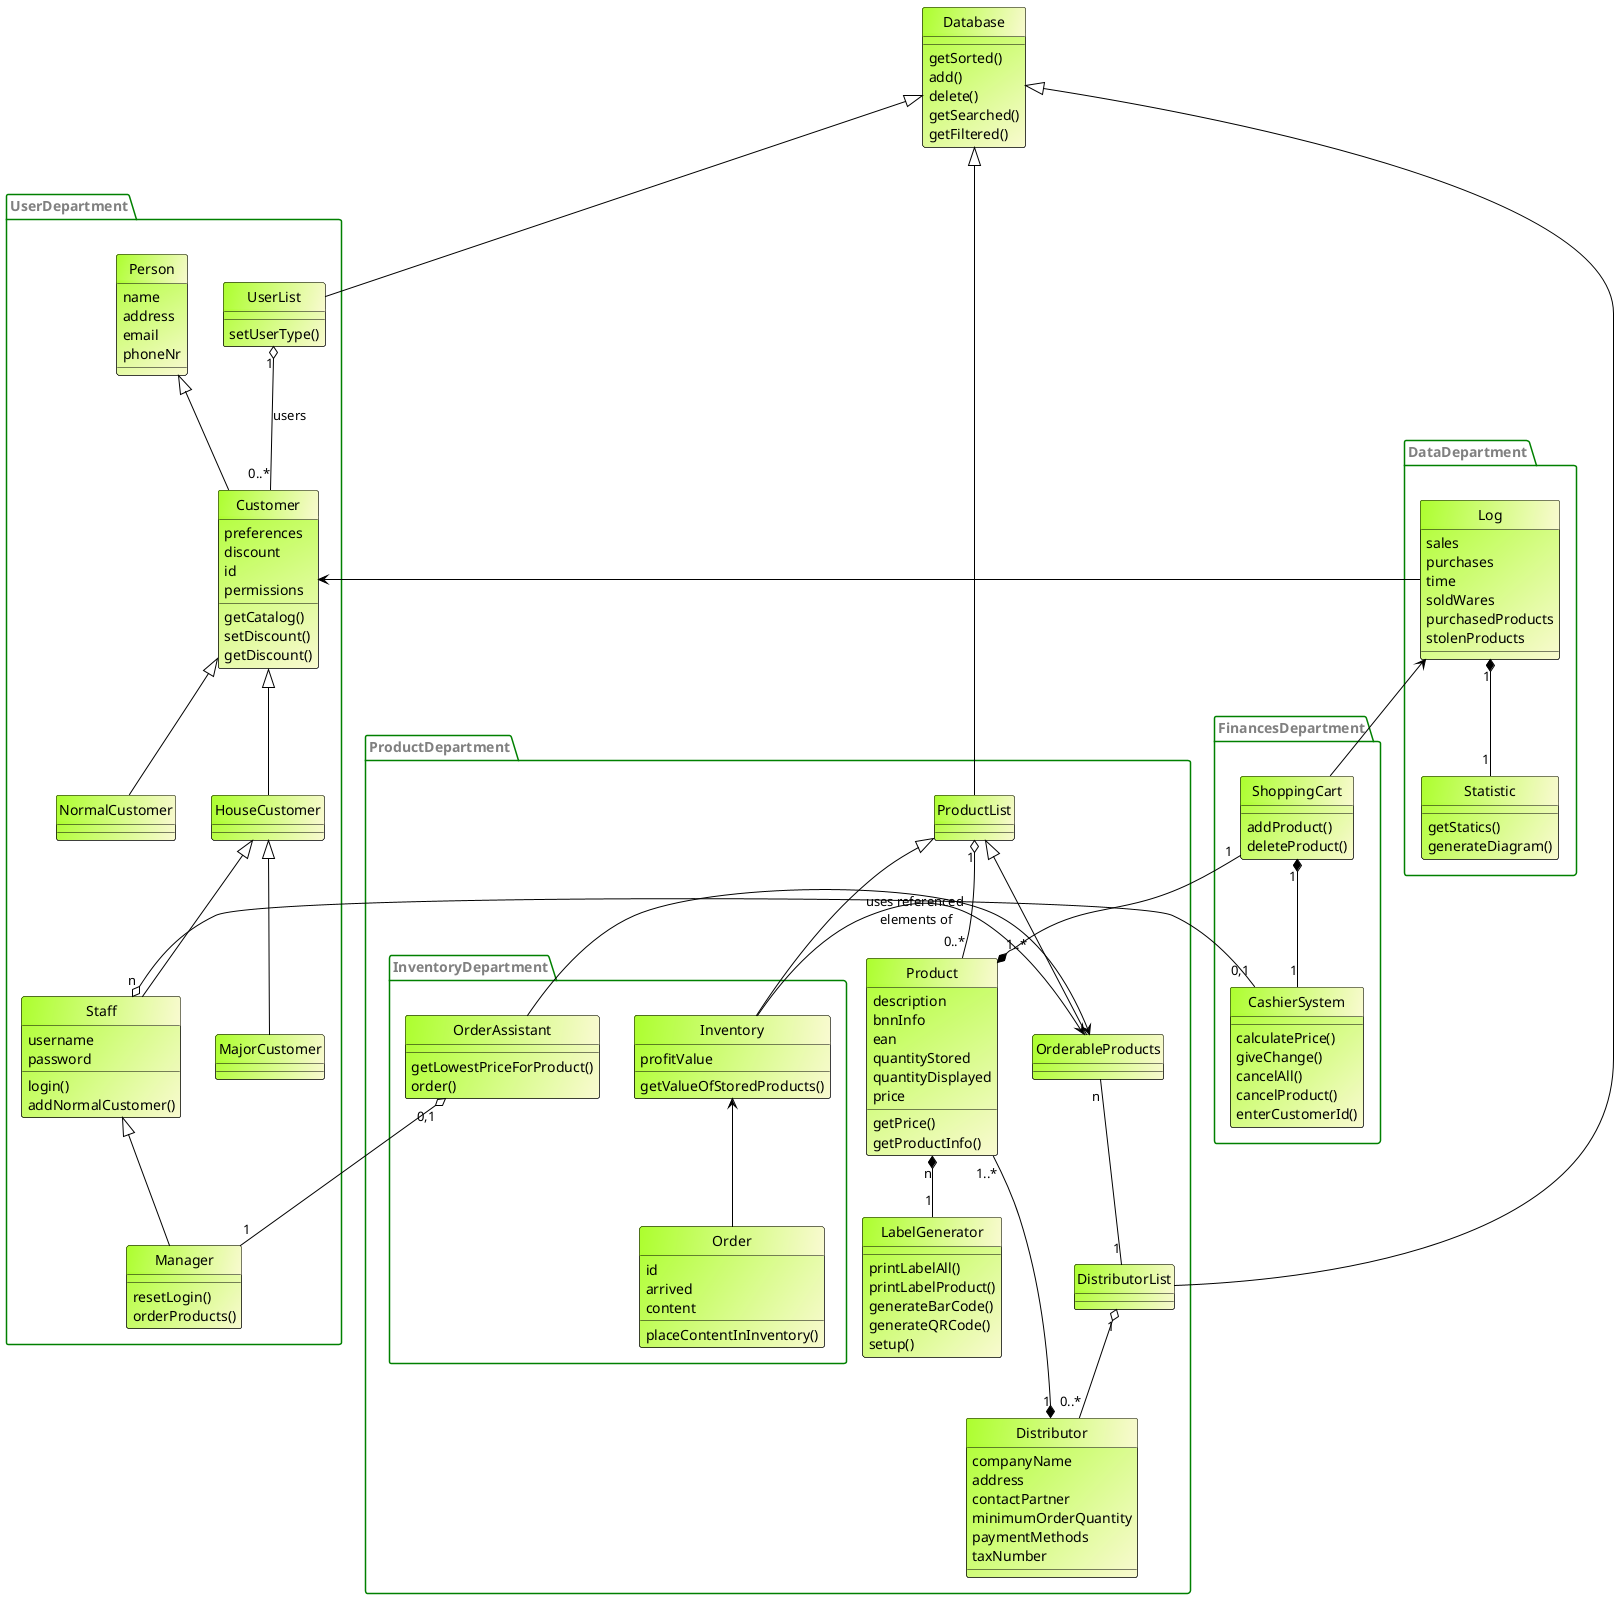 @startuml
'skinparam linetype ortho
'skinparam groupInheritance 3
'skinparam handwritten true
hide circle

skinparam class {
	'BackgroundColor Lavender
	BackgroundColor #GreenYellow/LightGoldenRodYellow
    BorderColor Black
    ArrowColor  Black
}

skinparam package {
    FontColor Grey
    BorderColor Green
    shadowing false
}

class Database{
    getSorted()
    add()
    delete()
    getSearched()
    getFiltered()
}

package UserDepartment {

class UserList{
    setUserType()
}

class Person{
    name
    address
    email
    phoneNr
}


class Customer{
    preferences
    discount
    id
    permissions
    getCatalog()
    setDiscount()
    getDiscount()
}

class Manager{
    resetLogin()
    orderProducts()
}


Person ^-- Customer


Staff ^-- Manager


Customer ^-- NormalCustomer
Customer ^-- HouseCustomer
HouseCustomer ^-- MajorCustomer
HouseCustomer ^-- Staff


class Staff{
    '== attributes =='
    username
    password

    '=== methods ===='
    login()
    addNormalCustomer()
}


UserList "1" o-- "0..*" Customer: users
Database ^-- UserList



}






package ProductDepartment{
    class Product{
        '== attributes =='
        description
        bnnInfo
        ean
        quantityStored
        quantityDisplayed
        price

        getPrice()
        getProductInfo()

    }

    class ProductList{

    }

    class DistributorList{

    }

    class OrderableProducts{

    }

    class LabelGenerator{
        printLabelAll()
        printLabelProduct()
        generateBarCode()
        generateQRCode()
        setup()
    }

    class Distributor{
        '== attributes =='
        companyName
        address
        contactPartner
        minimumOrderQuantity
        paymentMethods
        taxNumber
    }

    OrderableProducts "n" -- "1" DistributorList
    DistributorList "1" o-- "0..*" Distributor

    Database ^-- DistributorList




    ProductList -up-^ Database
    ProductList "1" o-- "0..*" Product
    Product "n" *-- "1" LabelGenerator
    ProductList ^-- OrderableProducts

    Product "1..*" --* "1" Distributor



    package InventoryDepartment{

        class Order{
            id
            arrived
            content

            placeContentInInventory()
        }

        class OrderAssistant{
            getLowestPriceForProduct()
            order()
        }

        class Inventory {
            profitValue

            getValueOfStoredProducts()
        }

        Order -up-> Inventory
        OrderableProducts <-- OrderAssistant
        ProductList ^-- Inventory
        OrderAssistant "0,1" o-- "1" Manager

    }

}

package DataDepartment {


    class Log{
        sales
        purchases
        time
        soldWares
        purchasedProducts
        stolenProducts


    }

    class Statistic{
        getStatics()
        generateDiagram()
    }

    Log "1" *-- "1" Statistic
    Log -right-> Customer


}

package FinancesDepartment {


    class ShoppingCart{
        addProduct()
        deleteProduct()

    }

    class CashierSystem{
        calculatePrice()
        giveChange()
        cancelAll()
        cancelProduct()
        enterCustomerId()
    }

    Log <-- ShoppingCart

    ShoppingCart "1" *-- "1" CashierSystem

    ShoppingCart "1" --* "1..*" Product



}
Staff "n" o-- "0,1" CashierSystem
Inventory --> OrderableProducts: uses referenced \nelements of

@enduml